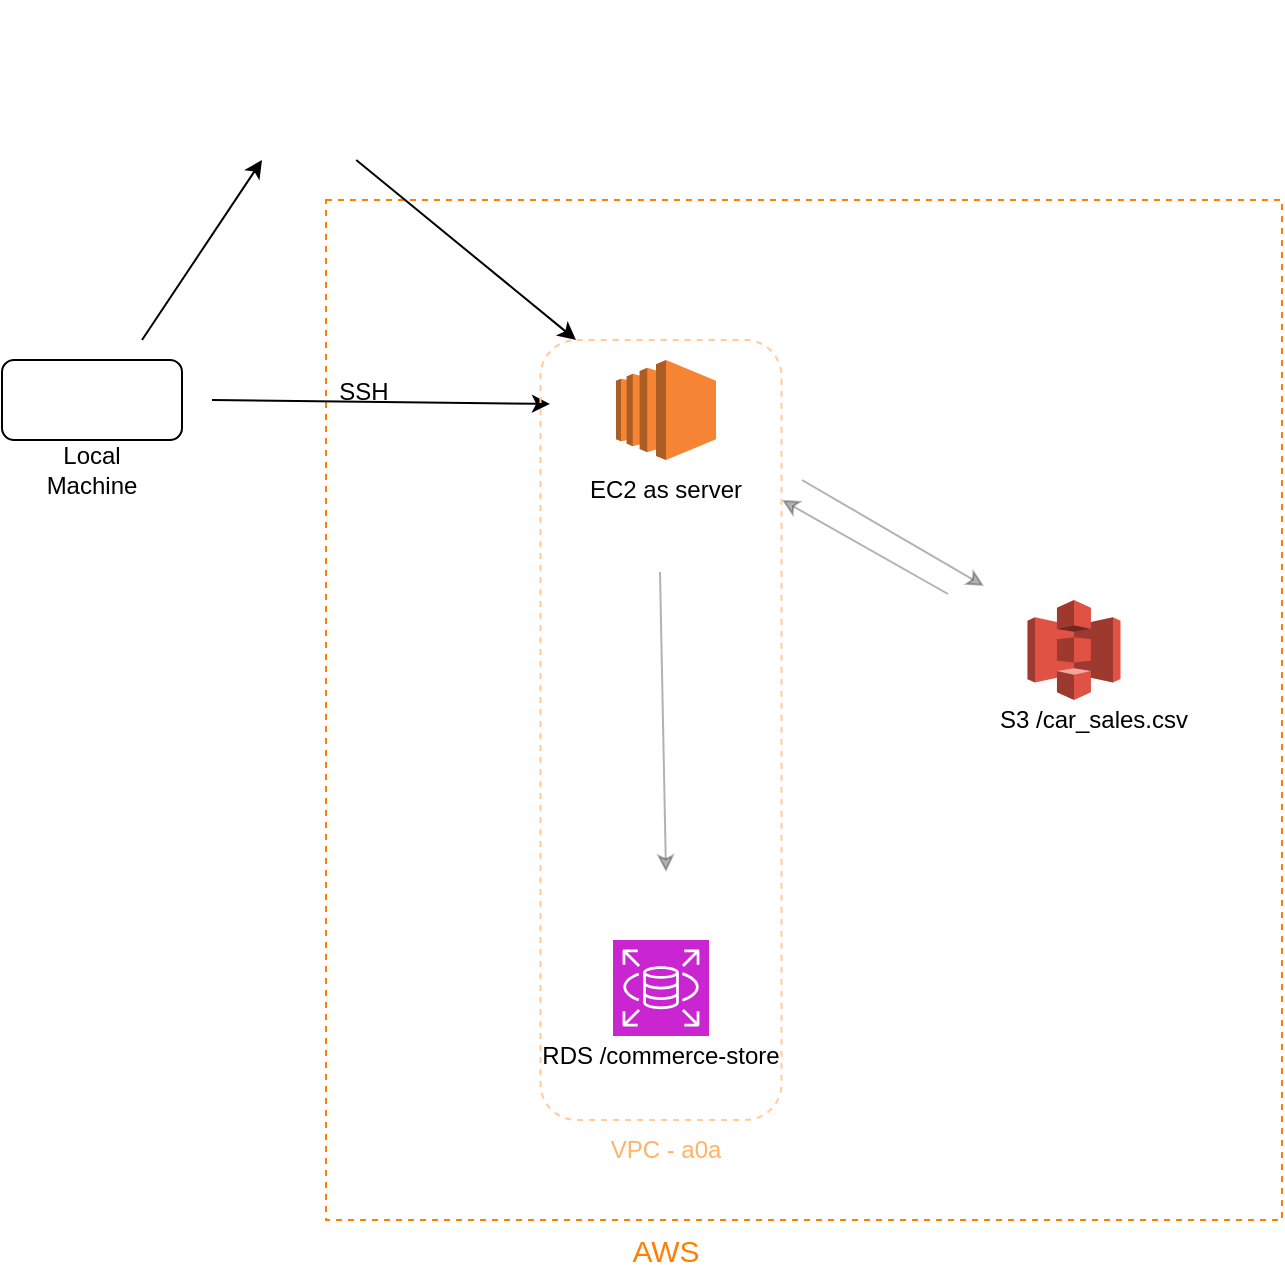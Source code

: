 <mxfile version="22.1.3" type="github">
  <diagram name="Page-1" id="IDXD2v0akmDBMtql0cpM">
    <mxGraphModel dx="1434" dy="798" grid="1" gridSize="10" guides="1" tooltips="1" connect="1" arrows="1" fold="1" page="1" pageScale="1" pageWidth="850" pageHeight="1100" math="0" shadow="0">
      <root>
        <mxCell id="0" />
        <mxCell id="1" parent="0" />
        <mxCell id="cvaYXPBMhyoPEqe5Zm85-2" value="" style="rounded=0;whiteSpace=wrap;html=1;dashed=1;strokeColor=#FF8000;" vertex="1" parent="1">
          <mxGeometry x="352" y="120" width="478" height="510" as="geometry" />
        </mxCell>
        <mxCell id="cvaYXPBMhyoPEqe5Zm85-5" value="&lt;font color=&quot;#ff8000&quot; style=&quot;font-size: 15px;&quot;&gt;AWS&lt;/font&gt;" style="text;html=1;strokeColor=none;fillColor=none;align=center;verticalAlign=middle;whiteSpace=wrap;rounded=0;fontSize=15;" vertex="1" parent="1">
          <mxGeometry x="492" y="630" width="60" height="30" as="geometry" />
        </mxCell>
        <mxCell id="cvaYXPBMhyoPEqe5Zm85-9" value="" style="endArrow=classic;html=1;rounded=0;opacity=30;" edge="1" parent="1">
          <mxGeometry width="50" height="50" relative="1" as="geometry">
            <mxPoint x="590" y="260" as="sourcePoint" />
            <mxPoint x="681" y="313" as="targetPoint" />
          </mxGeometry>
        </mxCell>
        <mxCell id="cvaYXPBMhyoPEqe5Zm85-14" value="" style="group" vertex="1" connectable="0" parent="1">
          <mxGeometry x="452" y="490" width="135" height="58" as="geometry" />
        </mxCell>
        <mxCell id="cvaYXPBMhyoPEqe5Zm85-11" value="RDS /commerce-store" style="text;html=1;strokeColor=none;fillColor=none;align=center;verticalAlign=middle;whiteSpace=wrap;rounded=0;" vertex="1" parent="cvaYXPBMhyoPEqe5Zm85-14">
          <mxGeometry y="58" width="135" as="geometry" />
        </mxCell>
        <mxCell id="cvaYXPBMhyoPEqe5Zm85-13" value="" style="sketch=0;points=[[0,0,0],[0.25,0,0],[0.5,0,0],[0.75,0,0],[1,0,0],[0,1,0],[0.25,1,0],[0.5,1,0],[0.75,1,0],[1,1,0],[0,0.25,0],[0,0.5,0],[0,0.75,0],[1,0.25,0],[1,0.5,0],[1,0.75,0]];outlineConnect=0;fontColor=#232F3E;fillColor=#C925D1;strokeColor=#ffffff;dashed=0;verticalLabelPosition=bottom;verticalAlign=top;align=center;html=1;fontSize=12;fontStyle=0;aspect=fixed;shape=mxgraph.aws4.resourceIcon;resIcon=mxgraph.aws4.rds;" vertex="1" parent="cvaYXPBMhyoPEqe5Zm85-14">
          <mxGeometry x="43.5" width="48" height="48" as="geometry" />
        </mxCell>
        <mxCell id="cvaYXPBMhyoPEqe5Zm85-22" value="" style="endArrow=classic;html=1;rounded=0;" edge="1" parent="cvaYXPBMhyoPEqe5Zm85-14">
          <mxGeometry width="50" height="50" relative="1" as="geometry">
            <mxPoint x="-157" y="-270" as="sourcePoint" />
            <mxPoint x="12" y="-268" as="targetPoint" />
          </mxGeometry>
        </mxCell>
        <mxCell id="cvaYXPBMhyoPEqe5Zm85-15" value="" style="group" vertex="1" connectable="0" parent="1">
          <mxGeometry x="681" y="320" width="149" height="260" as="geometry" />
        </mxCell>
        <mxCell id="cvaYXPBMhyoPEqe5Zm85-6" value="" style="outlineConnect=0;dashed=0;verticalLabelPosition=bottom;verticalAlign=top;align=center;html=1;shape=mxgraph.aws3.s3;fillColor=#E05243;gradientColor=none;" vertex="1" parent="cvaYXPBMhyoPEqe5Zm85-15">
          <mxGeometry x="21.75" width="46.5" height="50" as="geometry" />
        </mxCell>
        <mxCell id="cvaYXPBMhyoPEqe5Zm85-7" value="S3 /car_sales.csv" style="text;html=1;strokeColor=none;fillColor=none;align=center;verticalAlign=middle;whiteSpace=wrap;rounded=0;" vertex="1" parent="cvaYXPBMhyoPEqe5Zm85-15">
          <mxGeometry y="50" width="110" height="20" as="geometry" />
        </mxCell>
        <mxCell id="cvaYXPBMhyoPEqe5Zm85-16" value="" style="group" vertex="1" connectable="0" parent="1">
          <mxGeometry x="190" y="200" width="90" height="70" as="geometry" />
        </mxCell>
        <mxCell id="cvaYXPBMhyoPEqe5Zm85-3" value="" style="rounded=1;whiteSpace=wrap;html=1;" vertex="1" parent="cvaYXPBMhyoPEqe5Zm85-16">
          <mxGeometry width="90" height="40" as="geometry" />
        </mxCell>
        <mxCell id="cvaYXPBMhyoPEqe5Zm85-4" value="Local Machine" style="text;html=1;strokeColor=none;fillColor=none;align=center;verticalAlign=middle;whiteSpace=wrap;rounded=0;" vertex="1" parent="cvaYXPBMhyoPEqe5Zm85-16">
          <mxGeometry x="15" y="40" width="60" height="30" as="geometry" />
        </mxCell>
        <mxCell id="cvaYXPBMhyoPEqe5Zm85-17" value="" style="shape=image;html=1;verticalAlign=top;verticalLabelPosition=bottom;labelBackgroundColor=#ffffff;imageAspect=0;aspect=fixed;image=https://cdn4.iconfinder.com/data/icons/ionicons/512/icon-social-github-128.png" vertex="1" parent="1">
          <mxGeometry x="305" y="20" width="70" height="70" as="geometry" />
        </mxCell>
        <mxCell id="cvaYXPBMhyoPEqe5Zm85-18" value="" style="outlineConnect=0;dashed=0;verticalLabelPosition=bottom;verticalAlign=top;align=center;html=1;shape=mxgraph.aws3.ec2;fillColor=#F58534;gradientColor=none;" vertex="1" parent="1">
          <mxGeometry x="497" y="200" width="50" height="50" as="geometry" />
        </mxCell>
        <mxCell id="cvaYXPBMhyoPEqe5Zm85-19" value="EC2 as server" style="text;html=1;strokeColor=none;fillColor=none;align=center;verticalAlign=middle;whiteSpace=wrap;rounded=0;" vertex="1" parent="1">
          <mxGeometry x="477" y="260" width="90" height="10" as="geometry" />
        </mxCell>
        <mxCell id="cvaYXPBMhyoPEqe5Zm85-20" value="" style="endArrow=classic;html=1;rounded=0;" edge="1" parent="1">
          <mxGeometry width="50" height="50" relative="1" as="geometry">
            <mxPoint x="260" y="190" as="sourcePoint" />
            <mxPoint x="320" y="100" as="targetPoint" />
          </mxGeometry>
        </mxCell>
        <mxCell id="cvaYXPBMhyoPEqe5Zm85-21" value="" style="endArrow=classic;html=1;rounded=0;entryX=0.383;entryY=0.098;entryDx=0;entryDy=0;entryPerimeter=0;" edge="1" parent="1">
          <mxGeometry width="50" height="50" relative="1" as="geometry">
            <mxPoint x="367.12" y="100" as="sourcePoint" />
            <mxPoint x="477.0" y="189.98" as="targetPoint" />
          </mxGeometry>
        </mxCell>
        <mxCell id="cvaYXPBMhyoPEqe5Zm85-23" value="SSH" style="text;html=1;strokeColor=none;fillColor=none;align=center;verticalAlign=middle;whiteSpace=wrap;rounded=0;" vertex="1" parent="1">
          <mxGeometry x="341" y="201" width="60" height="30" as="geometry" />
        </mxCell>
        <mxCell id="cvaYXPBMhyoPEqe5Zm85-8" value="" style="endArrow=classic;html=1;rounded=0;opacity=30;" edge="1" parent="1">
          <mxGeometry width="50" height="50" relative="1" as="geometry">
            <mxPoint x="663" y="317" as="sourcePoint" />
            <mxPoint x="580" y="270" as="targetPoint" />
          </mxGeometry>
        </mxCell>
        <mxCell id="cvaYXPBMhyoPEqe5Zm85-26" value="" style="endArrow=classic;html=1;rounded=0;opacity=30;" edge="1" parent="1">
          <mxGeometry width="50" height="50" relative="1" as="geometry">
            <mxPoint x="519" y="306" as="sourcePoint" />
            <mxPoint x="522" y="456" as="targetPoint" />
          </mxGeometry>
        </mxCell>
        <mxCell id="cvaYXPBMhyoPEqe5Zm85-27" value="" style="rounded=1;whiteSpace=wrap;html=1;dashed=1;strokeColor=#FFCC99;fillColor=none;fontColor=#FFB366;" vertex="1" parent="1">
          <mxGeometry x="459.25" y="190" width="120.5" height="390" as="geometry" />
        </mxCell>
        <mxCell id="cvaYXPBMhyoPEqe5Zm85-28" value="VPC - a0a" style="text;html=1;strokeColor=none;fillColor=none;align=center;verticalAlign=middle;whiteSpace=wrap;rounded=0;fontColor=#FFB366;" vertex="1" parent="1">
          <mxGeometry x="492" y="580" width="60" height="30" as="geometry" />
        </mxCell>
      </root>
    </mxGraphModel>
  </diagram>
</mxfile>
